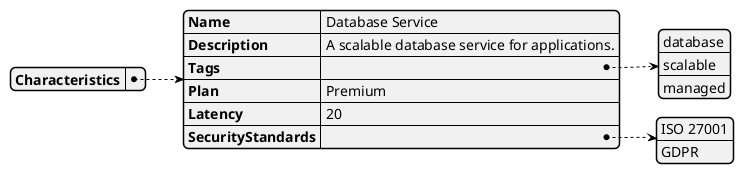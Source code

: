 @startjson
{
    "Characteristics": {
        "Name": "Database Service",
        "Description": "A scalable database service for applications.",
        "Tags": [
            "database",
            "scalable",
            "managed"
        ],
        "Plan": "Premium",
        "Latency": 20,
        "SecurityStandards": [
            "ISO 27001",
            "GDPR"
        ]
    }
}

@endjson
